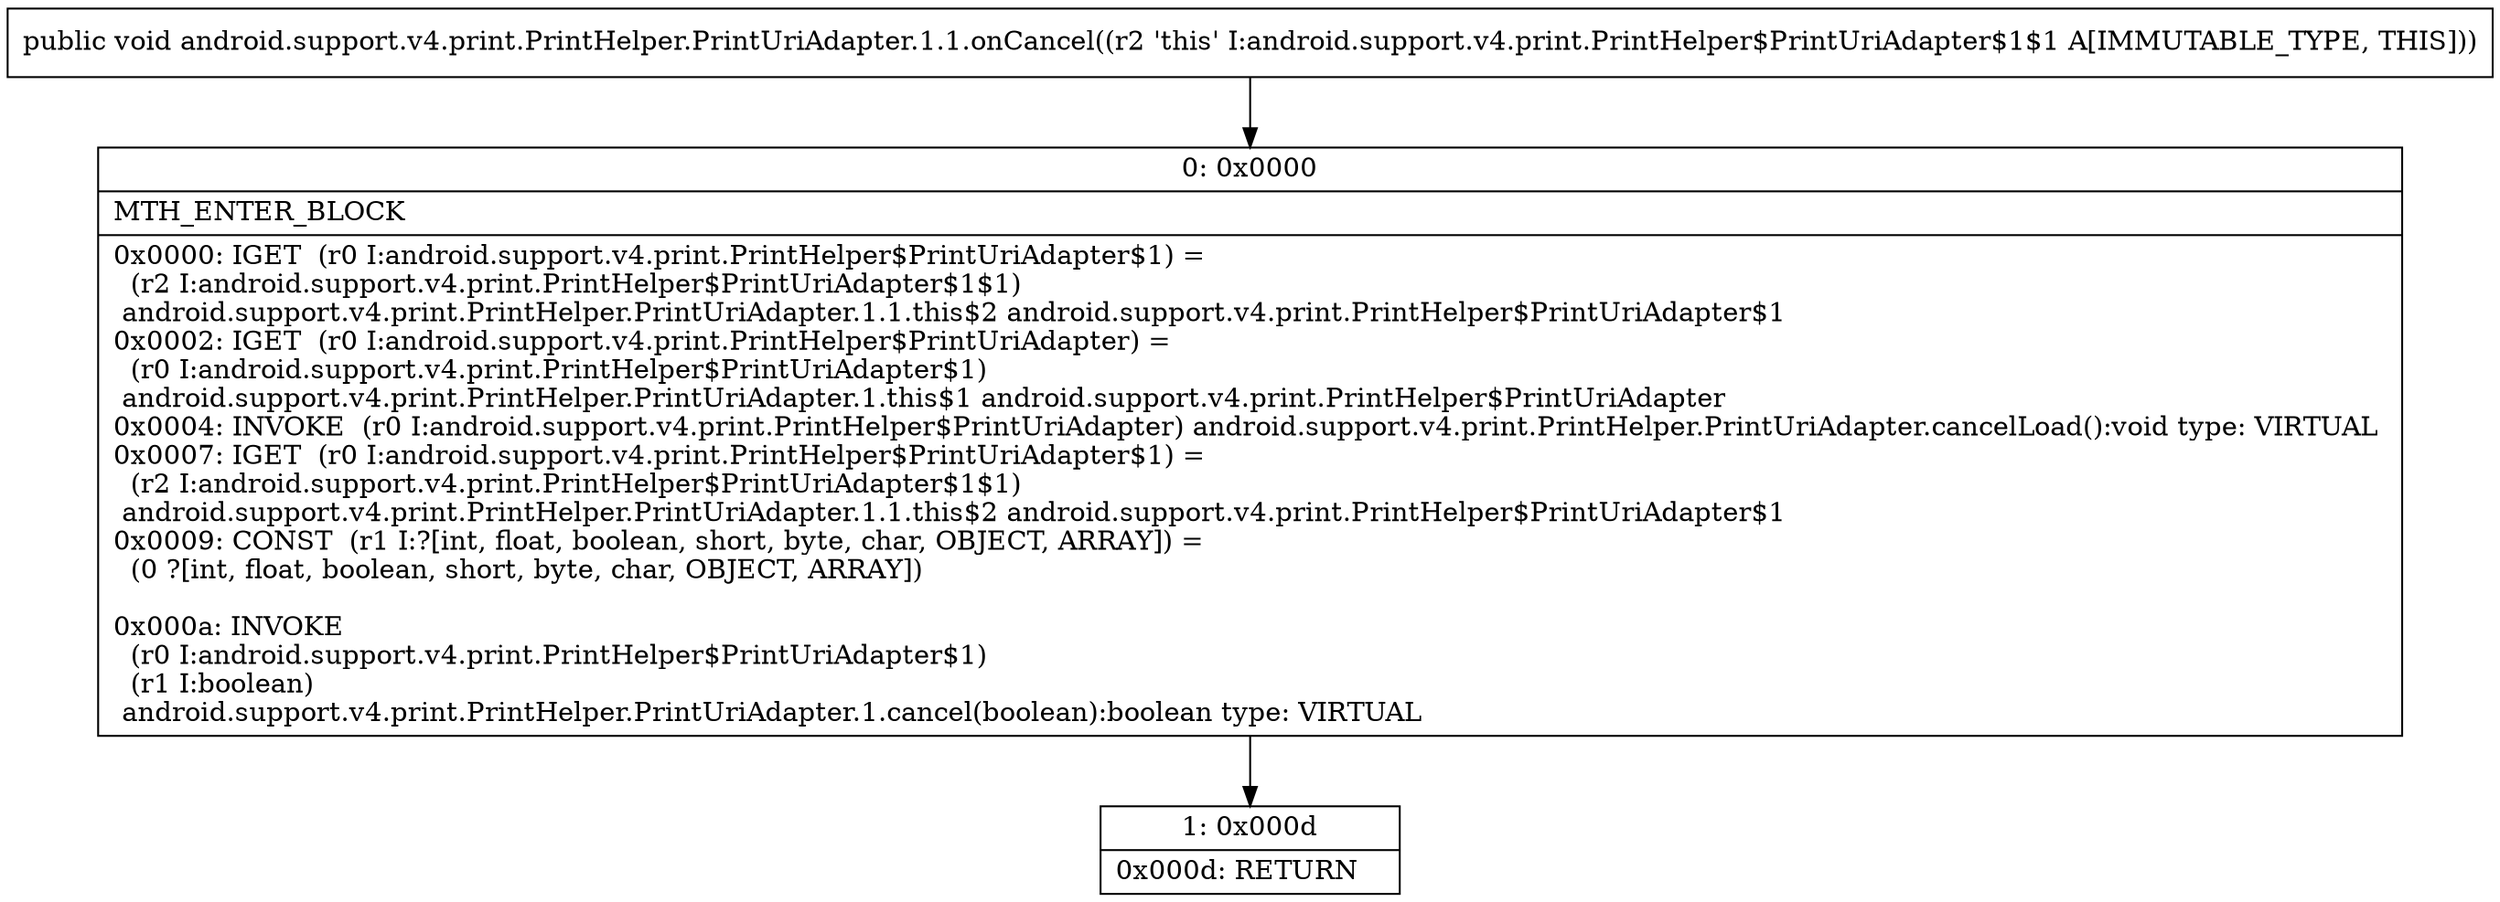 digraph "CFG forandroid.support.v4.print.PrintHelper.PrintUriAdapter.1.1.onCancel()V" {
Node_0 [shape=record,label="{0\:\ 0x0000|MTH_ENTER_BLOCK\l|0x0000: IGET  (r0 I:android.support.v4.print.PrintHelper$PrintUriAdapter$1) = \l  (r2 I:android.support.v4.print.PrintHelper$PrintUriAdapter$1$1)\l android.support.v4.print.PrintHelper.PrintUriAdapter.1.1.this$2 android.support.v4.print.PrintHelper$PrintUriAdapter$1 \l0x0002: IGET  (r0 I:android.support.v4.print.PrintHelper$PrintUriAdapter) = \l  (r0 I:android.support.v4.print.PrintHelper$PrintUriAdapter$1)\l android.support.v4.print.PrintHelper.PrintUriAdapter.1.this$1 android.support.v4.print.PrintHelper$PrintUriAdapter \l0x0004: INVOKE  (r0 I:android.support.v4.print.PrintHelper$PrintUriAdapter) android.support.v4.print.PrintHelper.PrintUriAdapter.cancelLoad():void type: VIRTUAL \l0x0007: IGET  (r0 I:android.support.v4.print.PrintHelper$PrintUriAdapter$1) = \l  (r2 I:android.support.v4.print.PrintHelper$PrintUriAdapter$1$1)\l android.support.v4.print.PrintHelper.PrintUriAdapter.1.1.this$2 android.support.v4.print.PrintHelper$PrintUriAdapter$1 \l0x0009: CONST  (r1 I:?[int, float, boolean, short, byte, char, OBJECT, ARRAY]) = \l  (0 ?[int, float, boolean, short, byte, char, OBJECT, ARRAY])\l \l0x000a: INVOKE  \l  (r0 I:android.support.v4.print.PrintHelper$PrintUriAdapter$1)\l  (r1 I:boolean)\l android.support.v4.print.PrintHelper.PrintUriAdapter.1.cancel(boolean):boolean type: VIRTUAL \l}"];
Node_1 [shape=record,label="{1\:\ 0x000d|0x000d: RETURN   \l}"];
MethodNode[shape=record,label="{public void android.support.v4.print.PrintHelper.PrintUriAdapter.1.1.onCancel((r2 'this' I:android.support.v4.print.PrintHelper$PrintUriAdapter$1$1 A[IMMUTABLE_TYPE, THIS])) }"];
MethodNode -> Node_0;
Node_0 -> Node_1;
}

